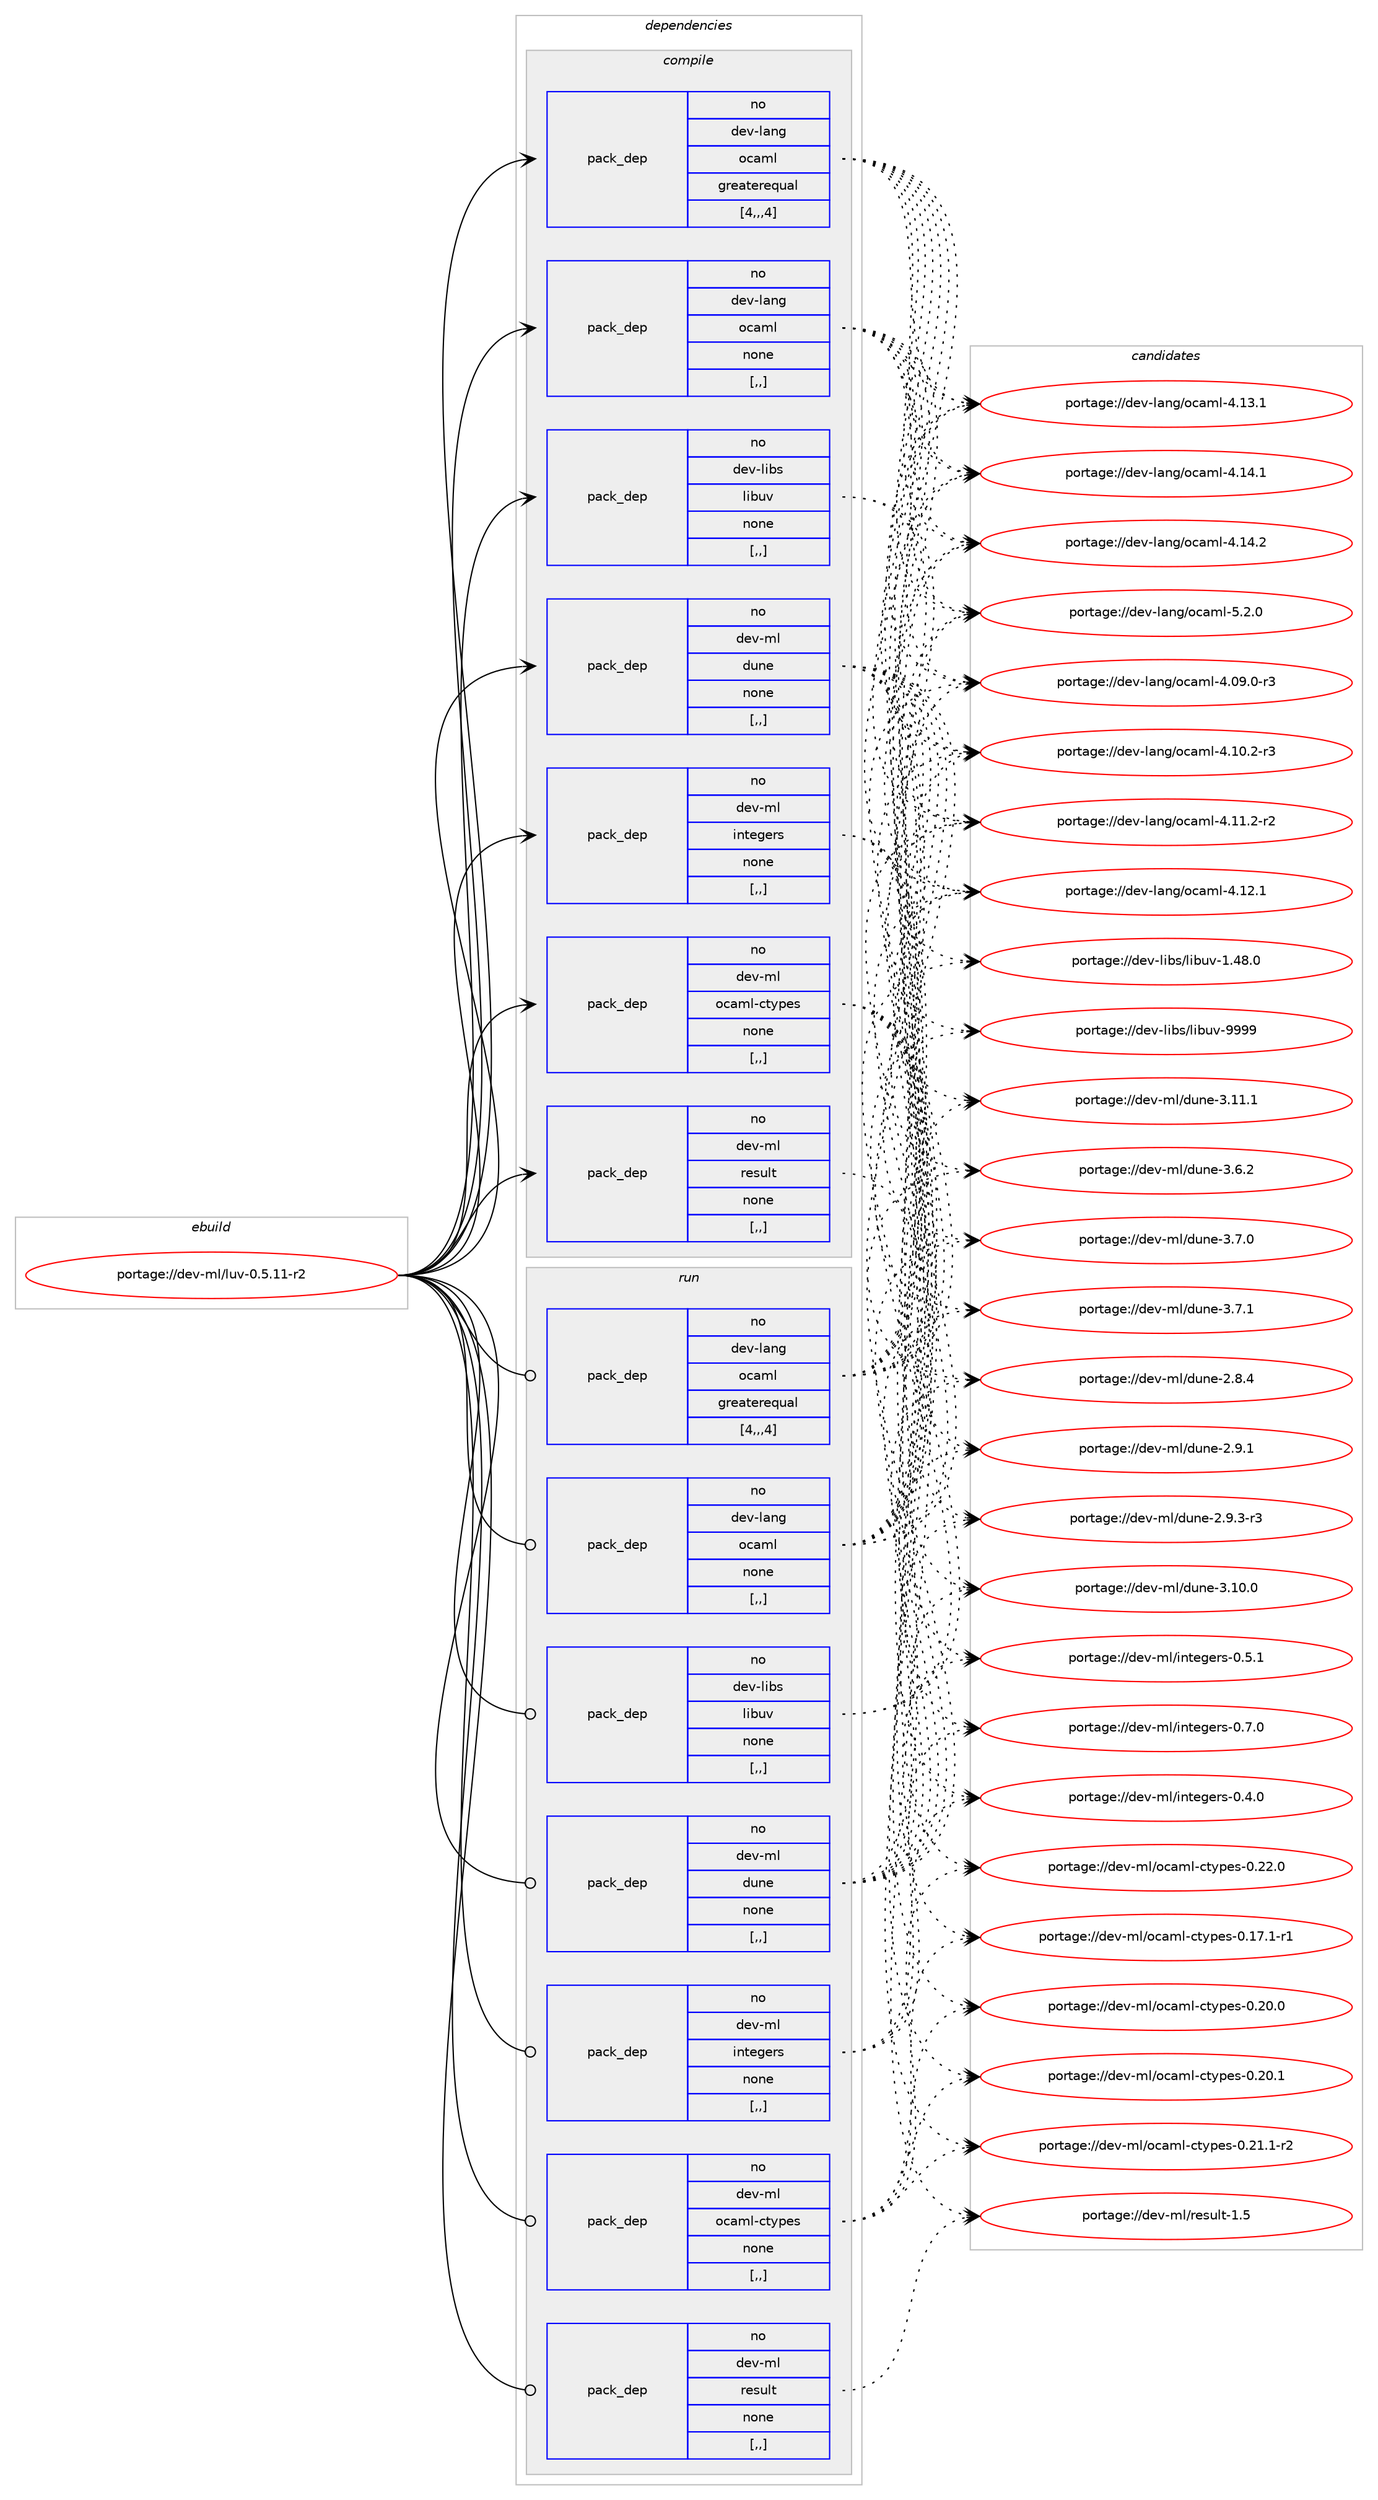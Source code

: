 digraph prolog {

# *************
# Graph options
# *************

newrank=true;
concentrate=true;
compound=true;
graph [rankdir=LR,fontname=Helvetica,fontsize=10,ranksep=1.5];#, ranksep=2.5, nodesep=0.2];
edge  [arrowhead=vee];
node  [fontname=Helvetica,fontsize=10];

# **********
# The ebuild
# **********

subgraph cluster_leftcol {
color=gray;
rank=same;
label=<<i>ebuild</i>>;
id [label="portage://dev-ml/luv-0.5.11-r2", color=red, width=4, href="../dev-ml/luv-0.5.11-r2.svg"];
}

# ****************
# The dependencies
# ****************

subgraph cluster_midcol {
color=gray;
label=<<i>dependencies</i>>;
subgraph cluster_compile {
fillcolor="#eeeeee";
style=filled;
label=<<i>compile</i>>;
subgraph pack87444 {
dependency117414 [label=<<TABLE BORDER="0" CELLBORDER="1" CELLSPACING="0" CELLPADDING="4" WIDTH="220"><TR><TD ROWSPAN="6" CELLPADDING="30">pack_dep</TD></TR><TR><TD WIDTH="110">no</TD></TR><TR><TD>dev-lang</TD></TR><TR><TD>ocaml</TD></TR><TR><TD>greaterequal</TD></TR><TR><TD>[4,,,4]</TD></TR></TABLE>>, shape=none, color=blue];
}
id:e -> dependency117414:w [weight=20,style="solid",arrowhead="vee"];
subgraph pack87445 {
dependency117415 [label=<<TABLE BORDER="0" CELLBORDER="1" CELLSPACING="0" CELLPADDING="4" WIDTH="220"><TR><TD ROWSPAN="6" CELLPADDING="30">pack_dep</TD></TR><TR><TD WIDTH="110">no</TD></TR><TR><TD>dev-lang</TD></TR><TR><TD>ocaml</TD></TR><TR><TD>none</TD></TR><TR><TD>[,,]</TD></TR></TABLE>>, shape=none, color=blue];
}
id:e -> dependency117415:w [weight=20,style="solid",arrowhead="vee"];
subgraph pack87446 {
dependency117416 [label=<<TABLE BORDER="0" CELLBORDER="1" CELLSPACING="0" CELLPADDING="4" WIDTH="220"><TR><TD ROWSPAN="6" CELLPADDING="30">pack_dep</TD></TR><TR><TD WIDTH="110">no</TD></TR><TR><TD>dev-libs</TD></TR><TR><TD>libuv</TD></TR><TR><TD>none</TD></TR><TR><TD>[,,]</TD></TR></TABLE>>, shape=none, color=blue];
}
id:e -> dependency117416:w [weight=20,style="solid",arrowhead="vee"];
subgraph pack87447 {
dependency117417 [label=<<TABLE BORDER="0" CELLBORDER="1" CELLSPACING="0" CELLPADDING="4" WIDTH="220"><TR><TD ROWSPAN="6" CELLPADDING="30">pack_dep</TD></TR><TR><TD WIDTH="110">no</TD></TR><TR><TD>dev-ml</TD></TR><TR><TD>dune</TD></TR><TR><TD>none</TD></TR><TR><TD>[,,]</TD></TR></TABLE>>, shape=none, color=blue];
}
id:e -> dependency117417:w [weight=20,style="solid",arrowhead="vee"];
subgraph pack87448 {
dependency117418 [label=<<TABLE BORDER="0" CELLBORDER="1" CELLSPACING="0" CELLPADDING="4" WIDTH="220"><TR><TD ROWSPAN="6" CELLPADDING="30">pack_dep</TD></TR><TR><TD WIDTH="110">no</TD></TR><TR><TD>dev-ml</TD></TR><TR><TD>integers</TD></TR><TR><TD>none</TD></TR><TR><TD>[,,]</TD></TR></TABLE>>, shape=none, color=blue];
}
id:e -> dependency117418:w [weight=20,style="solid",arrowhead="vee"];
subgraph pack87449 {
dependency117419 [label=<<TABLE BORDER="0" CELLBORDER="1" CELLSPACING="0" CELLPADDING="4" WIDTH="220"><TR><TD ROWSPAN="6" CELLPADDING="30">pack_dep</TD></TR><TR><TD WIDTH="110">no</TD></TR><TR><TD>dev-ml</TD></TR><TR><TD>ocaml-ctypes</TD></TR><TR><TD>none</TD></TR><TR><TD>[,,]</TD></TR></TABLE>>, shape=none, color=blue];
}
id:e -> dependency117419:w [weight=20,style="solid",arrowhead="vee"];
subgraph pack87450 {
dependency117420 [label=<<TABLE BORDER="0" CELLBORDER="1" CELLSPACING="0" CELLPADDING="4" WIDTH="220"><TR><TD ROWSPAN="6" CELLPADDING="30">pack_dep</TD></TR><TR><TD WIDTH="110">no</TD></TR><TR><TD>dev-ml</TD></TR><TR><TD>result</TD></TR><TR><TD>none</TD></TR><TR><TD>[,,]</TD></TR></TABLE>>, shape=none, color=blue];
}
id:e -> dependency117420:w [weight=20,style="solid",arrowhead="vee"];
}
subgraph cluster_compileandrun {
fillcolor="#eeeeee";
style=filled;
label=<<i>compile and run</i>>;
}
subgraph cluster_run {
fillcolor="#eeeeee";
style=filled;
label=<<i>run</i>>;
subgraph pack87451 {
dependency117421 [label=<<TABLE BORDER="0" CELLBORDER="1" CELLSPACING="0" CELLPADDING="4" WIDTH="220"><TR><TD ROWSPAN="6" CELLPADDING="30">pack_dep</TD></TR><TR><TD WIDTH="110">no</TD></TR><TR><TD>dev-lang</TD></TR><TR><TD>ocaml</TD></TR><TR><TD>greaterequal</TD></TR><TR><TD>[4,,,4]</TD></TR></TABLE>>, shape=none, color=blue];
}
id:e -> dependency117421:w [weight=20,style="solid",arrowhead="odot"];
subgraph pack87452 {
dependency117422 [label=<<TABLE BORDER="0" CELLBORDER="1" CELLSPACING="0" CELLPADDING="4" WIDTH="220"><TR><TD ROWSPAN="6" CELLPADDING="30">pack_dep</TD></TR><TR><TD WIDTH="110">no</TD></TR><TR><TD>dev-lang</TD></TR><TR><TD>ocaml</TD></TR><TR><TD>none</TD></TR><TR><TD>[,,]</TD></TR></TABLE>>, shape=none, color=blue];
}
id:e -> dependency117422:w [weight=20,style="solid",arrowhead="odot"];
subgraph pack87453 {
dependency117423 [label=<<TABLE BORDER="0" CELLBORDER="1" CELLSPACING="0" CELLPADDING="4" WIDTH="220"><TR><TD ROWSPAN="6" CELLPADDING="30">pack_dep</TD></TR><TR><TD WIDTH="110">no</TD></TR><TR><TD>dev-libs</TD></TR><TR><TD>libuv</TD></TR><TR><TD>none</TD></TR><TR><TD>[,,]</TD></TR></TABLE>>, shape=none, color=blue];
}
id:e -> dependency117423:w [weight=20,style="solid",arrowhead="odot"];
subgraph pack87454 {
dependency117424 [label=<<TABLE BORDER="0" CELLBORDER="1" CELLSPACING="0" CELLPADDING="4" WIDTH="220"><TR><TD ROWSPAN="6" CELLPADDING="30">pack_dep</TD></TR><TR><TD WIDTH="110">no</TD></TR><TR><TD>dev-ml</TD></TR><TR><TD>dune</TD></TR><TR><TD>none</TD></TR><TR><TD>[,,]</TD></TR></TABLE>>, shape=none, color=blue];
}
id:e -> dependency117424:w [weight=20,style="solid",arrowhead="odot"];
subgraph pack87455 {
dependency117425 [label=<<TABLE BORDER="0" CELLBORDER="1" CELLSPACING="0" CELLPADDING="4" WIDTH="220"><TR><TD ROWSPAN="6" CELLPADDING="30">pack_dep</TD></TR><TR><TD WIDTH="110">no</TD></TR><TR><TD>dev-ml</TD></TR><TR><TD>integers</TD></TR><TR><TD>none</TD></TR><TR><TD>[,,]</TD></TR></TABLE>>, shape=none, color=blue];
}
id:e -> dependency117425:w [weight=20,style="solid",arrowhead="odot"];
subgraph pack87456 {
dependency117426 [label=<<TABLE BORDER="0" CELLBORDER="1" CELLSPACING="0" CELLPADDING="4" WIDTH="220"><TR><TD ROWSPAN="6" CELLPADDING="30">pack_dep</TD></TR><TR><TD WIDTH="110">no</TD></TR><TR><TD>dev-ml</TD></TR><TR><TD>ocaml-ctypes</TD></TR><TR><TD>none</TD></TR><TR><TD>[,,]</TD></TR></TABLE>>, shape=none, color=blue];
}
id:e -> dependency117426:w [weight=20,style="solid",arrowhead="odot"];
subgraph pack87457 {
dependency117427 [label=<<TABLE BORDER="0" CELLBORDER="1" CELLSPACING="0" CELLPADDING="4" WIDTH="220"><TR><TD ROWSPAN="6" CELLPADDING="30">pack_dep</TD></TR><TR><TD WIDTH="110">no</TD></TR><TR><TD>dev-ml</TD></TR><TR><TD>result</TD></TR><TR><TD>none</TD></TR><TR><TD>[,,]</TD></TR></TABLE>>, shape=none, color=blue];
}
id:e -> dependency117427:w [weight=20,style="solid",arrowhead="odot"];
}
}

# **************
# The candidates
# **************

subgraph cluster_choices {
rank=same;
color=gray;
label=<<i>candidates</i>>;

subgraph choice87444 {
color=black;
nodesep=1;
choice1001011184510897110103471119997109108455246485746484511451 [label="portage://dev-lang/ocaml-4.09.0-r3", color=red, width=4,href="../dev-lang/ocaml-4.09.0-r3.svg"];
choice1001011184510897110103471119997109108455246494846504511451 [label="portage://dev-lang/ocaml-4.10.2-r3", color=red, width=4,href="../dev-lang/ocaml-4.10.2-r3.svg"];
choice1001011184510897110103471119997109108455246494946504511450 [label="portage://dev-lang/ocaml-4.11.2-r2", color=red, width=4,href="../dev-lang/ocaml-4.11.2-r2.svg"];
choice100101118451089711010347111999710910845524649504649 [label="portage://dev-lang/ocaml-4.12.1", color=red, width=4,href="../dev-lang/ocaml-4.12.1.svg"];
choice100101118451089711010347111999710910845524649514649 [label="portage://dev-lang/ocaml-4.13.1", color=red, width=4,href="../dev-lang/ocaml-4.13.1.svg"];
choice100101118451089711010347111999710910845524649524649 [label="portage://dev-lang/ocaml-4.14.1", color=red, width=4,href="../dev-lang/ocaml-4.14.1.svg"];
choice100101118451089711010347111999710910845524649524650 [label="portage://dev-lang/ocaml-4.14.2", color=red, width=4,href="../dev-lang/ocaml-4.14.2.svg"];
choice1001011184510897110103471119997109108455346504648 [label="portage://dev-lang/ocaml-5.2.0", color=red, width=4,href="../dev-lang/ocaml-5.2.0.svg"];
dependency117414:e -> choice1001011184510897110103471119997109108455246485746484511451:w [style=dotted,weight="100"];
dependency117414:e -> choice1001011184510897110103471119997109108455246494846504511451:w [style=dotted,weight="100"];
dependency117414:e -> choice1001011184510897110103471119997109108455246494946504511450:w [style=dotted,weight="100"];
dependency117414:e -> choice100101118451089711010347111999710910845524649504649:w [style=dotted,weight="100"];
dependency117414:e -> choice100101118451089711010347111999710910845524649514649:w [style=dotted,weight="100"];
dependency117414:e -> choice100101118451089711010347111999710910845524649524649:w [style=dotted,weight="100"];
dependency117414:e -> choice100101118451089711010347111999710910845524649524650:w [style=dotted,weight="100"];
dependency117414:e -> choice1001011184510897110103471119997109108455346504648:w [style=dotted,weight="100"];
}
subgraph choice87445 {
color=black;
nodesep=1;
choice1001011184510897110103471119997109108455246485746484511451 [label="portage://dev-lang/ocaml-4.09.0-r3", color=red, width=4,href="../dev-lang/ocaml-4.09.0-r3.svg"];
choice1001011184510897110103471119997109108455246494846504511451 [label="portage://dev-lang/ocaml-4.10.2-r3", color=red, width=4,href="../dev-lang/ocaml-4.10.2-r3.svg"];
choice1001011184510897110103471119997109108455246494946504511450 [label="portage://dev-lang/ocaml-4.11.2-r2", color=red, width=4,href="../dev-lang/ocaml-4.11.2-r2.svg"];
choice100101118451089711010347111999710910845524649504649 [label="portage://dev-lang/ocaml-4.12.1", color=red, width=4,href="../dev-lang/ocaml-4.12.1.svg"];
choice100101118451089711010347111999710910845524649514649 [label="portage://dev-lang/ocaml-4.13.1", color=red, width=4,href="../dev-lang/ocaml-4.13.1.svg"];
choice100101118451089711010347111999710910845524649524649 [label="portage://dev-lang/ocaml-4.14.1", color=red, width=4,href="../dev-lang/ocaml-4.14.1.svg"];
choice100101118451089711010347111999710910845524649524650 [label="portage://dev-lang/ocaml-4.14.2", color=red, width=4,href="../dev-lang/ocaml-4.14.2.svg"];
choice1001011184510897110103471119997109108455346504648 [label="portage://dev-lang/ocaml-5.2.0", color=red, width=4,href="../dev-lang/ocaml-5.2.0.svg"];
dependency117415:e -> choice1001011184510897110103471119997109108455246485746484511451:w [style=dotted,weight="100"];
dependency117415:e -> choice1001011184510897110103471119997109108455246494846504511451:w [style=dotted,weight="100"];
dependency117415:e -> choice1001011184510897110103471119997109108455246494946504511450:w [style=dotted,weight="100"];
dependency117415:e -> choice100101118451089711010347111999710910845524649504649:w [style=dotted,weight="100"];
dependency117415:e -> choice100101118451089711010347111999710910845524649514649:w [style=dotted,weight="100"];
dependency117415:e -> choice100101118451089711010347111999710910845524649524649:w [style=dotted,weight="100"];
dependency117415:e -> choice100101118451089711010347111999710910845524649524650:w [style=dotted,weight="100"];
dependency117415:e -> choice1001011184510897110103471119997109108455346504648:w [style=dotted,weight="100"];
}
subgraph choice87446 {
color=black;
nodesep=1;
choice1001011184510810598115471081059811711845494652564648 [label="portage://dev-libs/libuv-1.48.0", color=red, width=4,href="../dev-libs/libuv-1.48.0.svg"];
choice100101118451081059811547108105981171184557575757 [label="portage://dev-libs/libuv-9999", color=red, width=4,href="../dev-libs/libuv-9999.svg"];
dependency117416:e -> choice1001011184510810598115471081059811711845494652564648:w [style=dotted,weight="100"];
dependency117416:e -> choice100101118451081059811547108105981171184557575757:w [style=dotted,weight="100"];
}
subgraph choice87447 {
color=black;
nodesep=1;
choice1001011184510910847100117110101455046564652 [label="portage://dev-ml/dune-2.8.4", color=red, width=4,href="../dev-ml/dune-2.8.4.svg"];
choice1001011184510910847100117110101455046574649 [label="portage://dev-ml/dune-2.9.1", color=red, width=4,href="../dev-ml/dune-2.9.1.svg"];
choice10010111845109108471001171101014550465746514511451 [label="portage://dev-ml/dune-2.9.3-r3", color=red, width=4,href="../dev-ml/dune-2.9.3-r3.svg"];
choice100101118451091084710011711010145514649484648 [label="portage://dev-ml/dune-3.10.0", color=red, width=4,href="../dev-ml/dune-3.10.0.svg"];
choice100101118451091084710011711010145514649494649 [label="portage://dev-ml/dune-3.11.1", color=red, width=4,href="../dev-ml/dune-3.11.1.svg"];
choice1001011184510910847100117110101455146544650 [label="portage://dev-ml/dune-3.6.2", color=red, width=4,href="../dev-ml/dune-3.6.2.svg"];
choice1001011184510910847100117110101455146554648 [label="portage://dev-ml/dune-3.7.0", color=red, width=4,href="../dev-ml/dune-3.7.0.svg"];
choice1001011184510910847100117110101455146554649 [label="portage://dev-ml/dune-3.7.1", color=red, width=4,href="../dev-ml/dune-3.7.1.svg"];
dependency117417:e -> choice1001011184510910847100117110101455046564652:w [style=dotted,weight="100"];
dependency117417:e -> choice1001011184510910847100117110101455046574649:w [style=dotted,weight="100"];
dependency117417:e -> choice10010111845109108471001171101014550465746514511451:w [style=dotted,weight="100"];
dependency117417:e -> choice100101118451091084710011711010145514649484648:w [style=dotted,weight="100"];
dependency117417:e -> choice100101118451091084710011711010145514649494649:w [style=dotted,weight="100"];
dependency117417:e -> choice1001011184510910847100117110101455146544650:w [style=dotted,weight="100"];
dependency117417:e -> choice1001011184510910847100117110101455146554648:w [style=dotted,weight="100"];
dependency117417:e -> choice1001011184510910847100117110101455146554649:w [style=dotted,weight="100"];
}
subgraph choice87448 {
color=black;
nodesep=1;
choice1001011184510910847105110116101103101114115454846524648 [label="portage://dev-ml/integers-0.4.0", color=red, width=4,href="../dev-ml/integers-0.4.0.svg"];
choice1001011184510910847105110116101103101114115454846534649 [label="portage://dev-ml/integers-0.5.1", color=red, width=4,href="../dev-ml/integers-0.5.1.svg"];
choice1001011184510910847105110116101103101114115454846554648 [label="portage://dev-ml/integers-0.7.0", color=red, width=4,href="../dev-ml/integers-0.7.0.svg"];
dependency117418:e -> choice1001011184510910847105110116101103101114115454846524648:w [style=dotted,weight="100"];
dependency117418:e -> choice1001011184510910847105110116101103101114115454846534649:w [style=dotted,weight="100"];
dependency117418:e -> choice1001011184510910847105110116101103101114115454846554648:w [style=dotted,weight="100"];
}
subgraph choice87449 {
color=black;
nodesep=1;
choice100101118451091084711199971091084599116121112101115454846495546494511449 [label="portage://dev-ml/ocaml-ctypes-0.17.1-r1", color=red, width=4,href="../dev-ml/ocaml-ctypes-0.17.1-r1.svg"];
choice10010111845109108471119997109108459911612111210111545484650484648 [label="portage://dev-ml/ocaml-ctypes-0.20.0", color=red, width=4,href="../dev-ml/ocaml-ctypes-0.20.0.svg"];
choice10010111845109108471119997109108459911612111210111545484650484649 [label="portage://dev-ml/ocaml-ctypes-0.20.1", color=red, width=4,href="../dev-ml/ocaml-ctypes-0.20.1.svg"];
choice100101118451091084711199971091084599116121112101115454846504946494511450 [label="portage://dev-ml/ocaml-ctypes-0.21.1-r2", color=red, width=4,href="../dev-ml/ocaml-ctypes-0.21.1-r2.svg"];
choice10010111845109108471119997109108459911612111210111545484650504648 [label="portage://dev-ml/ocaml-ctypes-0.22.0", color=red, width=4,href="../dev-ml/ocaml-ctypes-0.22.0.svg"];
dependency117419:e -> choice100101118451091084711199971091084599116121112101115454846495546494511449:w [style=dotted,weight="100"];
dependency117419:e -> choice10010111845109108471119997109108459911612111210111545484650484648:w [style=dotted,weight="100"];
dependency117419:e -> choice10010111845109108471119997109108459911612111210111545484650484649:w [style=dotted,weight="100"];
dependency117419:e -> choice100101118451091084711199971091084599116121112101115454846504946494511450:w [style=dotted,weight="100"];
dependency117419:e -> choice10010111845109108471119997109108459911612111210111545484650504648:w [style=dotted,weight="100"];
}
subgraph choice87450 {
color=black;
nodesep=1;
choice100101118451091084711410111511710811645494653 [label="portage://dev-ml/result-1.5", color=red, width=4,href="../dev-ml/result-1.5.svg"];
dependency117420:e -> choice100101118451091084711410111511710811645494653:w [style=dotted,weight="100"];
}
subgraph choice87451 {
color=black;
nodesep=1;
choice1001011184510897110103471119997109108455246485746484511451 [label="portage://dev-lang/ocaml-4.09.0-r3", color=red, width=4,href="../dev-lang/ocaml-4.09.0-r3.svg"];
choice1001011184510897110103471119997109108455246494846504511451 [label="portage://dev-lang/ocaml-4.10.2-r3", color=red, width=4,href="../dev-lang/ocaml-4.10.2-r3.svg"];
choice1001011184510897110103471119997109108455246494946504511450 [label="portage://dev-lang/ocaml-4.11.2-r2", color=red, width=4,href="../dev-lang/ocaml-4.11.2-r2.svg"];
choice100101118451089711010347111999710910845524649504649 [label="portage://dev-lang/ocaml-4.12.1", color=red, width=4,href="../dev-lang/ocaml-4.12.1.svg"];
choice100101118451089711010347111999710910845524649514649 [label="portage://dev-lang/ocaml-4.13.1", color=red, width=4,href="../dev-lang/ocaml-4.13.1.svg"];
choice100101118451089711010347111999710910845524649524649 [label="portage://dev-lang/ocaml-4.14.1", color=red, width=4,href="../dev-lang/ocaml-4.14.1.svg"];
choice100101118451089711010347111999710910845524649524650 [label="portage://dev-lang/ocaml-4.14.2", color=red, width=4,href="../dev-lang/ocaml-4.14.2.svg"];
choice1001011184510897110103471119997109108455346504648 [label="portage://dev-lang/ocaml-5.2.0", color=red, width=4,href="../dev-lang/ocaml-5.2.0.svg"];
dependency117421:e -> choice1001011184510897110103471119997109108455246485746484511451:w [style=dotted,weight="100"];
dependency117421:e -> choice1001011184510897110103471119997109108455246494846504511451:w [style=dotted,weight="100"];
dependency117421:e -> choice1001011184510897110103471119997109108455246494946504511450:w [style=dotted,weight="100"];
dependency117421:e -> choice100101118451089711010347111999710910845524649504649:w [style=dotted,weight="100"];
dependency117421:e -> choice100101118451089711010347111999710910845524649514649:w [style=dotted,weight="100"];
dependency117421:e -> choice100101118451089711010347111999710910845524649524649:w [style=dotted,weight="100"];
dependency117421:e -> choice100101118451089711010347111999710910845524649524650:w [style=dotted,weight="100"];
dependency117421:e -> choice1001011184510897110103471119997109108455346504648:w [style=dotted,weight="100"];
}
subgraph choice87452 {
color=black;
nodesep=1;
choice1001011184510897110103471119997109108455246485746484511451 [label="portage://dev-lang/ocaml-4.09.0-r3", color=red, width=4,href="../dev-lang/ocaml-4.09.0-r3.svg"];
choice1001011184510897110103471119997109108455246494846504511451 [label="portage://dev-lang/ocaml-4.10.2-r3", color=red, width=4,href="../dev-lang/ocaml-4.10.2-r3.svg"];
choice1001011184510897110103471119997109108455246494946504511450 [label="portage://dev-lang/ocaml-4.11.2-r2", color=red, width=4,href="../dev-lang/ocaml-4.11.2-r2.svg"];
choice100101118451089711010347111999710910845524649504649 [label="portage://dev-lang/ocaml-4.12.1", color=red, width=4,href="../dev-lang/ocaml-4.12.1.svg"];
choice100101118451089711010347111999710910845524649514649 [label="portage://dev-lang/ocaml-4.13.1", color=red, width=4,href="../dev-lang/ocaml-4.13.1.svg"];
choice100101118451089711010347111999710910845524649524649 [label="portage://dev-lang/ocaml-4.14.1", color=red, width=4,href="../dev-lang/ocaml-4.14.1.svg"];
choice100101118451089711010347111999710910845524649524650 [label="portage://dev-lang/ocaml-4.14.2", color=red, width=4,href="../dev-lang/ocaml-4.14.2.svg"];
choice1001011184510897110103471119997109108455346504648 [label="portage://dev-lang/ocaml-5.2.0", color=red, width=4,href="../dev-lang/ocaml-5.2.0.svg"];
dependency117422:e -> choice1001011184510897110103471119997109108455246485746484511451:w [style=dotted,weight="100"];
dependency117422:e -> choice1001011184510897110103471119997109108455246494846504511451:w [style=dotted,weight="100"];
dependency117422:e -> choice1001011184510897110103471119997109108455246494946504511450:w [style=dotted,weight="100"];
dependency117422:e -> choice100101118451089711010347111999710910845524649504649:w [style=dotted,weight="100"];
dependency117422:e -> choice100101118451089711010347111999710910845524649514649:w [style=dotted,weight="100"];
dependency117422:e -> choice100101118451089711010347111999710910845524649524649:w [style=dotted,weight="100"];
dependency117422:e -> choice100101118451089711010347111999710910845524649524650:w [style=dotted,weight="100"];
dependency117422:e -> choice1001011184510897110103471119997109108455346504648:w [style=dotted,weight="100"];
}
subgraph choice87453 {
color=black;
nodesep=1;
choice1001011184510810598115471081059811711845494652564648 [label="portage://dev-libs/libuv-1.48.0", color=red, width=4,href="../dev-libs/libuv-1.48.0.svg"];
choice100101118451081059811547108105981171184557575757 [label="portage://dev-libs/libuv-9999", color=red, width=4,href="../dev-libs/libuv-9999.svg"];
dependency117423:e -> choice1001011184510810598115471081059811711845494652564648:w [style=dotted,weight="100"];
dependency117423:e -> choice100101118451081059811547108105981171184557575757:w [style=dotted,weight="100"];
}
subgraph choice87454 {
color=black;
nodesep=1;
choice1001011184510910847100117110101455046564652 [label="portage://dev-ml/dune-2.8.4", color=red, width=4,href="../dev-ml/dune-2.8.4.svg"];
choice1001011184510910847100117110101455046574649 [label="portage://dev-ml/dune-2.9.1", color=red, width=4,href="../dev-ml/dune-2.9.1.svg"];
choice10010111845109108471001171101014550465746514511451 [label="portage://dev-ml/dune-2.9.3-r3", color=red, width=4,href="../dev-ml/dune-2.9.3-r3.svg"];
choice100101118451091084710011711010145514649484648 [label="portage://dev-ml/dune-3.10.0", color=red, width=4,href="../dev-ml/dune-3.10.0.svg"];
choice100101118451091084710011711010145514649494649 [label="portage://dev-ml/dune-3.11.1", color=red, width=4,href="../dev-ml/dune-3.11.1.svg"];
choice1001011184510910847100117110101455146544650 [label="portage://dev-ml/dune-3.6.2", color=red, width=4,href="../dev-ml/dune-3.6.2.svg"];
choice1001011184510910847100117110101455146554648 [label="portage://dev-ml/dune-3.7.0", color=red, width=4,href="../dev-ml/dune-3.7.0.svg"];
choice1001011184510910847100117110101455146554649 [label="portage://dev-ml/dune-3.7.1", color=red, width=4,href="../dev-ml/dune-3.7.1.svg"];
dependency117424:e -> choice1001011184510910847100117110101455046564652:w [style=dotted,weight="100"];
dependency117424:e -> choice1001011184510910847100117110101455046574649:w [style=dotted,weight="100"];
dependency117424:e -> choice10010111845109108471001171101014550465746514511451:w [style=dotted,weight="100"];
dependency117424:e -> choice100101118451091084710011711010145514649484648:w [style=dotted,weight="100"];
dependency117424:e -> choice100101118451091084710011711010145514649494649:w [style=dotted,weight="100"];
dependency117424:e -> choice1001011184510910847100117110101455146544650:w [style=dotted,weight="100"];
dependency117424:e -> choice1001011184510910847100117110101455146554648:w [style=dotted,weight="100"];
dependency117424:e -> choice1001011184510910847100117110101455146554649:w [style=dotted,weight="100"];
}
subgraph choice87455 {
color=black;
nodesep=1;
choice1001011184510910847105110116101103101114115454846524648 [label="portage://dev-ml/integers-0.4.0", color=red, width=4,href="../dev-ml/integers-0.4.0.svg"];
choice1001011184510910847105110116101103101114115454846534649 [label="portage://dev-ml/integers-0.5.1", color=red, width=4,href="../dev-ml/integers-0.5.1.svg"];
choice1001011184510910847105110116101103101114115454846554648 [label="portage://dev-ml/integers-0.7.0", color=red, width=4,href="../dev-ml/integers-0.7.0.svg"];
dependency117425:e -> choice1001011184510910847105110116101103101114115454846524648:w [style=dotted,weight="100"];
dependency117425:e -> choice1001011184510910847105110116101103101114115454846534649:w [style=dotted,weight="100"];
dependency117425:e -> choice1001011184510910847105110116101103101114115454846554648:w [style=dotted,weight="100"];
}
subgraph choice87456 {
color=black;
nodesep=1;
choice100101118451091084711199971091084599116121112101115454846495546494511449 [label="portage://dev-ml/ocaml-ctypes-0.17.1-r1", color=red, width=4,href="../dev-ml/ocaml-ctypes-0.17.1-r1.svg"];
choice10010111845109108471119997109108459911612111210111545484650484648 [label="portage://dev-ml/ocaml-ctypes-0.20.0", color=red, width=4,href="../dev-ml/ocaml-ctypes-0.20.0.svg"];
choice10010111845109108471119997109108459911612111210111545484650484649 [label="portage://dev-ml/ocaml-ctypes-0.20.1", color=red, width=4,href="../dev-ml/ocaml-ctypes-0.20.1.svg"];
choice100101118451091084711199971091084599116121112101115454846504946494511450 [label="portage://dev-ml/ocaml-ctypes-0.21.1-r2", color=red, width=4,href="../dev-ml/ocaml-ctypes-0.21.1-r2.svg"];
choice10010111845109108471119997109108459911612111210111545484650504648 [label="portage://dev-ml/ocaml-ctypes-0.22.0", color=red, width=4,href="../dev-ml/ocaml-ctypes-0.22.0.svg"];
dependency117426:e -> choice100101118451091084711199971091084599116121112101115454846495546494511449:w [style=dotted,weight="100"];
dependency117426:e -> choice10010111845109108471119997109108459911612111210111545484650484648:w [style=dotted,weight="100"];
dependency117426:e -> choice10010111845109108471119997109108459911612111210111545484650484649:w [style=dotted,weight="100"];
dependency117426:e -> choice100101118451091084711199971091084599116121112101115454846504946494511450:w [style=dotted,weight="100"];
dependency117426:e -> choice10010111845109108471119997109108459911612111210111545484650504648:w [style=dotted,weight="100"];
}
subgraph choice87457 {
color=black;
nodesep=1;
choice100101118451091084711410111511710811645494653 [label="portage://dev-ml/result-1.5", color=red, width=4,href="../dev-ml/result-1.5.svg"];
dependency117427:e -> choice100101118451091084711410111511710811645494653:w [style=dotted,weight="100"];
}
}

}
